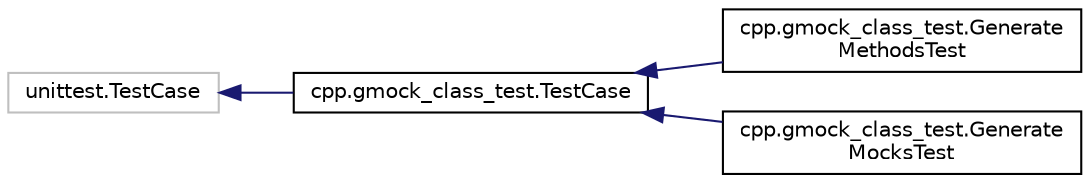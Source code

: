 digraph "Иерархия классов. Графический вид."
{
 // LATEX_PDF_SIZE
  edge [fontname="Helvetica",fontsize="10",labelfontname="Helvetica",labelfontsize="10"];
  node [fontname="Helvetica",fontsize="10",shape=record];
  rankdir="LR";
  Node0 [label="unittest.TestCase",height=0.2,width=0.4,color="grey75", fillcolor="white", style="filled",tooltip=" "];
  Node0 -> Node1 [dir="back",color="midnightblue",fontsize="10",style="solid",fontname="Helvetica"];
  Node1 [label="cpp.gmock_class_test.TestCase",height=0.2,width=0.4,color="black", fillcolor="white", style="filled",URL="$classcpp_1_1gmock__class__test_1_1_test_case.html",tooltip=" "];
  Node1 -> Node2 [dir="back",color="midnightblue",fontsize="10",style="solid",fontname="Helvetica"];
  Node2 [label="cpp.gmock_class_test.Generate\lMethodsTest",height=0.2,width=0.4,color="black", fillcolor="white", style="filled",URL="$classcpp_1_1gmock__class__test_1_1_generate_methods_test.html",tooltip=" "];
  Node1 -> Node3 [dir="back",color="midnightblue",fontsize="10",style="solid",fontname="Helvetica"];
  Node3 [label="cpp.gmock_class_test.Generate\lMocksTest",height=0.2,width=0.4,color="black", fillcolor="white", style="filled",URL="$classcpp_1_1gmock__class__test_1_1_generate_mocks_test.html",tooltip=" "];
}

